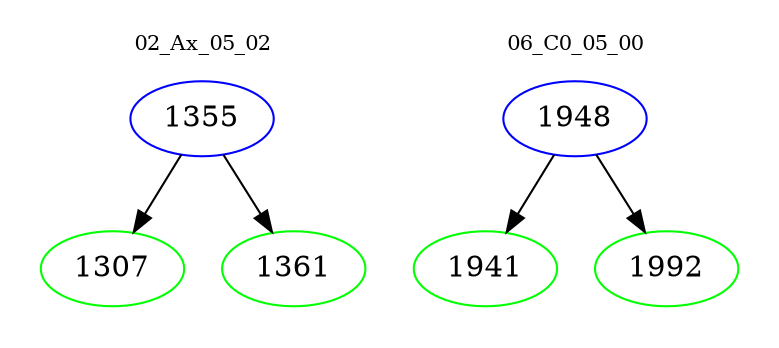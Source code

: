 digraph{
subgraph cluster_0 {
color = white
label = "02_Ax_05_02";
fontsize=10;
T0_1355 [label="1355", color="blue"]
T0_1355 -> T0_1307 [color="black"]
T0_1307 [label="1307", color="green"]
T0_1355 -> T0_1361 [color="black"]
T0_1361 [label="1361", color="green"]
}
subgraph cluster_1 {
color = white
label = "06_C0_05_00";
fontsize=10;
T1_1948 [label="1948", color="blue"]
T1_1948 -> T1_1941 [color="black"]
T1_1941 [label="1941", color="green"]
T1_1948 -> T1_1992 [color="black"]
T1_1992 [label="1992", color="green"]
}
}
